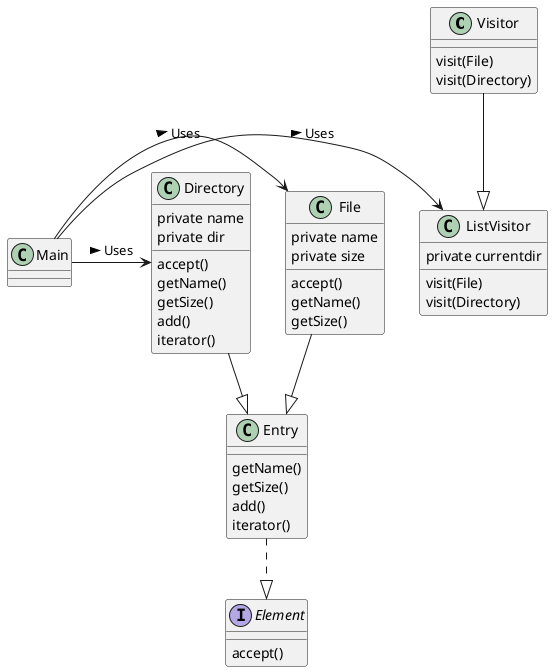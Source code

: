 @startuml

class Visitor{
visit(File)
visit(Directory)
}

class ListVisitor{
private currentdir
visit(File)
visit(Directory)
}

interface Element{
accept()
}

class Entry{
getName()
getSize()
add()
iterator()
}

class File{
private name
private size
accept()
getName()
getSize()
}

class Directory{
private name
private dir
accept()
getName()
getSize()
add()
iterator()
}

class Main{
}

Visitor --|>ListVisitor
Main ->ListVisitor:Uses >
Entry ..|>Element
File --|>Entry
Directory --|>Entry
Main ->File:Uses >
Main ->Directory:Uses >
@enduml